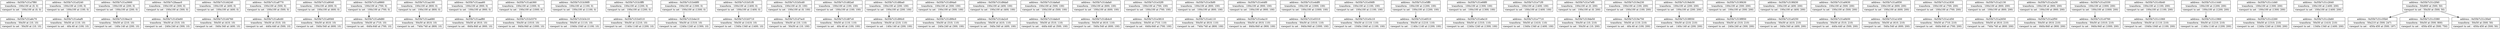 digraph {
	node [shape=record]
	node0x55b7c31a7f80 [label = "{address : 0x55b7c31a7f80 |transform : 100x100 at (0; 0) |viewport to set : 100x100 at (0; 0)}"];

	 node0x55b7c31a7f80 -> node0x55b7c31a6c70 [color=black];
	node0x55b7c31a6c70 [label = "{address : 0x55b7c31a6c70 |transform : 50x50 at (10; 10) |viewport to set : 50x50 at (10; 10)}"];

	node0x55b7c31a5240 [label = "{address : 0x55b7c31a5240 |transform : 100x100 at (100; 0) |viewport to set : 100x100 at (100; 0)}"];

	 node0x55b7c31a5240 -> node0x55b7c31a4af0 [color=black];
	node0x55b7c31a4af0 [label = "{address : 0x55b7c31a4af0 |transform : 50x50 at (110; 10) |viewport to set : -40x-40 at (100; 10)}"];

	node0x55b7c31a3660 [label = "{address : 0x55b7c31a3660 |transform : 100x100 at (200; 0) |viewport to set : 100x100 at (200; 0)}"];

	 node0x55b7c31a3660 -> node0x55b7c318ea10 [color=black];
	node0x55b7c318ea10 [label = "{address : 0x55b7c318ea10 |transform : 50x50 at (210; 10) |viewport to set : -140x-140 at (200; 10)}"];

	node0x55b7c2faaac0 [label = "{address : 0x55b7c2faaac0 |transform : 100x100 at (300; 0) |viewport to set : 100x100 at (300; 0)}"];

	 node0x55b7c2faaac0 -> node0x55b7c31d3e60 [color=black];
	node0x55b7c31d3e60 [label = "{address : 0x55b7c31d3e60 |transform : 50x50 at (310; 10) |viewport to set : -240x-240 at (300; 10)}"];

	node0x55b7c31d4240 [label = "{address : 0x55b7c31d4240 |transform : 100x100 at (400; 0) |viewport to set : 100x100 at (400; 0)}"];

	 node0x55b7c31d4240 -> node0x55b7c31d4760 [color=black];
	node0x55b7c31d4760 [label = "{address : 0x55b7c31d4760 |transform : 50x50 at (410; 10) |viewport to set : -340x-340 at (400; 10)}"];

	node0x55b7c31a8770 [label = "{address : 0x55b7c31a8770 |transform : 100x100 at (500; 0) |viewport to set : 100x100 at (500; 0)}"];

	 node0x55b7c31a8770 -> node0x55b7c31a8c60 [color=black];
	node0x55b7c31a8c60 [label = "{address : 0x55b7c31a8c60 |transform : 50x50 at (510; 10) |viewport to set : -440x-440 at (500; 10)}"];

	node0x55b7c31a9040 [label = "{address : 0x55b7c31a9040 |transform : 100x100 at (600; 0) |viewport to set : 100x100 at (600; 0)}"];

	 node0x55b7c31a9040 -> node0x55b7c31a9560 [color=black];
	node0x55b7c31a9560 [label = "{address : 0x55b7c31a9560 |transform : 50x50 at (610; 10) |viewport to set : -540x-540 at (600; 10)}"];

	node0x55b7c31a9860 [label = "{address : 0x55b7c31a9860 |transform : 100x100 at (700; 0) |viewport to set : 100x100 at (700; 0)}"];

	 node0x55b7c31a9860 -> node0x55b7c31a9d80 [color=black];
	node0x55b7c31a9d80 [label = "{address : 0x55b7c31a9d80 |transform : 50x50 at (710; 10) |viewport to set : -640x-640 at (700; 10)}"];

	node0x55b7c31aa160 [label = "{address : 0x55b7c31aa160 |transform : 100x100 at (800; 0) |viewport to set : 100x100 at (800; 0)}"];

	 node0x55b7c31aa160 -> node0x55b7c31aa680 [color=black];
	node0x55b7c31aa680 [label = "{address : 0x55b7c31aa680 |transform : 50x50 at (810; 10) |viewport to set : -740x-740 at (800; 10)}"];

	node0x55b7c31aaa60 [label = "{address : 0x55b7c31aaa60 |transform : 100x100 at (900; 0) |viewport to set : 100x100 at (900; 0)}"];

	 node0x55b7c31aaa60 -> node0x55b7c31aaf80 [color=black];
	node0x55b7c31aaf80 [label = "{address : 0x55b7c31aaf80 |transform : 50x50 at (910; 10) |viewport to set : -840x-840 at (900; 10)}"];

	node0x55b7c31ab360 [label = "{address : 0x55b7c31ab360 |transform : 100x100 at (1000; 0) |viewport to set : 100x100 at (1000; 0)}"];

	 node0x55b7c31ab360 -> node0x55b7c31b3370 [color=black];
	node0x55b7c31b3370 [label = "{address : 0x55b7c31b3370 |transform : 50x50 at (1010; 10) |viewport to set : -940x-940 at (1000; 10)}"];

	node0x55b7c31b36f0 [label = "{address : 0x55b7c31b36f0 |transform : 100x100 at (1100; 0) |viewport to set : 100x100 at (1100; 0)}"];

	 node0x55b7c31b36f0 -> node0x55b7c31b3c10 [color=black];
	node0x55b7c31b3c10 [label = "{address : 0x55b7c31b3c10 |transform : 50x50 at (1110; 10) |viewport to set : -1040x-1040 at (1100; 10)}"];

	node0x55b7c31b3ff0 [label = "{address : 0x55b7c31b3ff0 |transform : 100x100 at (1200; 0) |viewport to set : 100x100 at (1200; 0)}"];

	 node0x55b7c31b3ff0 -> node0x55b7c31b4510 [color=black];
	node0x55b7c31b4510 [label = "{address : 0x55b7c31b4510 |transform : 50x50 at (1210; 10) |viewport to set : -1140x-1140 at (1200; 10)}"];

	node0x55b7c31b48f0 [label = "{address : 0x55b7c31b48f0 |transform : 100x100 at (1300; 0) |viewport to set : 100x100 at (1300; 0)}"];

	 node0x55b7c31b48f0 -> node0x55b7c31b4e10 [color=black];
	node0x55b7c31b4e10 [label = "{address : 0x55b7c31b4e10 |transform : 50x50 at (1310; 10) |viewport to set : -1240x-1240 at (1300; 10)}"];

	node0x55b7c31b51f0 [label = "{address : 0x55b7c31b51f0 |transform : 100x100 at (1400; 0) |viewport to set : 100x100 at (1400; 0)}"];

	 node0x55b7c31b51f0 -> node0x55b7c31b5710 [color=black];
	node0x55b7c31b5710 [label = "{address : 0x55b7c31b5710 |transform : 50x50 at (1410; 10) |viewport to set : -1340x-1340 at (1400; 10)}"];

	node0x55b7c31b5cd0 [label = "{address : 0x55b7c31b5cd0 |transform : 100x100 at (0; 100) |viewport to set : 100x100 at (0; 100)}"];

	 node0x55b7c31b5cd0 -> node0x55b7c31d7ec0 [color=black];
	node0x55b7c31d7ec0 [label = "{address : 0x55b7c31d7ec0 |transform : 50x50 at (10; 110) |viewport to set : 50x50 at (10; 100)}"];

	node0x55b7c31d82a0 [label = "{address : 0x55b7c31d82a0 |transform : 100x100 at (100; 100) |viewport to set : 100x100 at (100; 100)}"];

	 node0x55b7c31d82a0 -> node0x55b7c31d87c0 [color=black];
	node0x55b7c31d87c0 [label = "{address : 0x55b7c31d87c0 |transform : 50x50 at (110; 110) |viewport to set : -40x-40 at (100; 100)}"];

	node0x55b7c31d8ba0 [label = "{address : 0x55b7c31d8ba0 |transform : 100x100 at (200; 100) |viewport to set : 100x100 at (200; 100)}"];

	 node0x55b7c31d8ba0 -> node0x55b7c31d90c0 [color=black];
	node0x55b7c31d90c0 [label = "{address : 0x55b7c31d90c0 |transform : 50x50 at (210; 110) |viewport to set : -140x-140 at (200; 100)}"];

	node0x55b7c31d94a0 [label = "{address : 0x55b7c31d94a0 |transform : 100x100 at (300; 100) |viewport to set : 100x100 at (300; 100)}"];

	 node0x55b7c31d94a0 -> node0x55b7c31d99c0 [color=black];
	node0x55b7c31d99c0 [label = "{address : 0x55b7c31d99c0 |transform : 50x50 at (310; 110) |viewport to set : -240x-240 at (300; 100)}"];

	node0x55b7c31d9da0 [label = "{address : 0x55b7c31d9da0 |transform : 100x100 at (400; 100) |viewport to set : 100x100 at (400; 100)}"];

	 node0x55b7c31d9da0 -> node0x55b7c31da2c0 [color=black];
	node0x55b7c31da2c0 [label = "{address : 0x55b7c31da2c0 |transform : 50x50 at (410; 110) |viewport to set : -340x-340 at (400; 100)}"];

	node0x55b7c31da6a0 [label = "{address : 0x55b7c31da6a0 |transform : 100x100 at (500; 100) |viewport to set : 100x100 at (500; 100)}"];

	 node0x55b7c31da6a0 -> node0x55b7c31dabc0 [color=black];
	node0x55b7c31dabc0 [label = "{address : 0x55b7c31dabc0 |transform : 50x50 at (510; 110) |viewport to set : -440x-440 at (500; 100)}"];

	node0x55b7c31dafa0 [label = "{address : 0x55b7c31dafa0 |transform : 100x100 at (600; 100) |viewport to set : 100x100 at (600; 100)}"];

	 node0x55b7c31dafa0 -> node0x55b7c31db4c0 [color=black];
	node0x55b7c31db4c0 [label = "{address : 0x55b7c31db4c0 |transform : 50x50 at (610; 110) |viewport to set : -540x-540 at (600; 100)}"];

	node0x55b7c31e32f0 [label = "{address : 0x55b7c31e32f0 |transform : 100x100 at (700; 100) |viewport to set : 100x100 at (700; 100)}"];

	 node0x55b7c31e32f0 -> node0x55b7c31e3810 [color=black];
	node0x55b7c31e3810 [label = "{address : 0x55b7c31e3810 |transform : 50x50 at (710; 110) |viewport to set : -640x-640 at (700; 100)}"];

	node0x55b7c31e3bf0 [label = "{address : 0x55b7c31e3bf0 |transform : 100x100 at (800; 100) |viewport to set : 100x100 at (800; 100)}"];

	 node0x55b7c31e3bf0 -> node0x55b7c31e4110 [color=black];
	node0x55b7c31e4110 [label = "{address : 0x55b7c31e4110 |transform : 50x50 at (810; 110) |viewport to set : -740x-740 at (800; 100)}"];

	node0x55b7c31e44f0 [label = "{address : 0x55b7c31e44f0 |transform : 100x100 at (900; 100) |viewport to set : 100x100 at (900; 100)}"];

	 node0x55b7c31e44f0 -> node0x55b7c31e4a10 [color=black];
	node0x55b7c31e4a10 [label = "{address : 0x55b7c31e4a10 |transform : 50x50 at (910; 110) |viewport to set : -840x-840 at (900; 100)}"];

	node0x55b7c31e4df0 [label = "{address : 0x55b7c31e4df0 |transform : 100x100 at (1000; 100) |viewport to set : 100x100 at (1000; 100)}"];

	 node0x55b7c31e4df0 -> node0x55b7c31e5310 [color=black];
	node0x55b7c31e5310 [label = "{address : 0x55b7c31e5310 |transform : 50x50 at (1010; 110) |viewport to set : -940x-940 at (1000; 100)}"];

	node0x55b7c31e56f0 [label = "{address : 0x55b7c31e56f0 |transform : 100x100 at (1100; 100) |viewport to set : 100x100 at (1100; 100)}"];

	 node0x55b7c31e56f0 -> node0x55b7c31e5c10 [color=black];
	node0x55b7c31e5c10 [label = "{address : 0x55b7c31e5c10 |transform : 50x50 at (1110; 110) |viewport to set : -1040x-1040 at (1100; 100)}"];

	node0x55b7c31e5ff0 [label = "{address : 0x55b7c31e5ff0 |transform : 100x100 at (1200; 100) |viewport to set : 100x100 at (1200; 100)}"];

	 node0x55b7c31e5ff0 -> node0x55b7c31e6510 [color=black];
	node0x55b7c31e6510 [label = "{address : 0x55b7c31e6510 |transform : 50x50 at (1210; 110) |viewport to set : -1140x-1140 at (1200; 100)}"];

	node0x55b7c31e68f0 [label = "{address : 0x55b7c31e68f0 |transform : 100x100 at (1300; 100) |viewport to set : 100x100 at (1300; 100)}"];

	 node0x55b7c31e68f0 -> node0x55b7c31e6e10 [color=black];
	node0x55b7c31e6e10 [label = "{address : 0x55b7c31e6e10 |transform : 50x50 at (1310; 110) |viewport to set : -1240x-1240 at (1300; 100)}"];

	node0x55b7c31e71f0 [label = "{address : 0x55b7c31e71f0 |transform : 100x100 at (1400; 100) |viewport to set : 100x100 at (1400; 100)}"];

	 node0x55b7c31e71f0 -> node0x55b7c31e7710 [color=black];
	node0x55b7c31e7710 [label = "{address : 0x55b7c31e7710 |transform : 50x50 at (1410; 110) |viewport to set : -1340x-1340 at (1400; 100)}"];

	node0x55b7c31e7ef0 [label = "{address : 0x55b7c31e7ef0 |transform : 100x100 at (0; 200) |viewport to set : 100x100 at (0; 200)}"];

	 node0x55b7c31e7ef0 -> node0x55b7c319de50 [color=black];
	node0x55b7c319de50 [label = "{address : 0x55b7c319de50 |transform : 50x50 at (10; 210) |viewport to set : 50x50 at (10; 200)}"];

	node0x55b7c319e230 [label = "{address : 0x55b7c319e230 |transform : 100x100 at (100; 200) |viewport to set : 100x100 at (100; 200)}"];

	 node0x55b7c319e230 -> node0x55b7c319e750 [color=black];
	node0x55b7c319e750 [label = "{address : 0x55b7c319e750 |transform : 50x50 at (110; 210) |viewport to set : -40x-40 at (100; 200)}"];

	node0x55b7c319eb30 [label = "{address : 0x55b7c319eb30 |transform : 100x100 at (200; 200) |viewport to set : 100x100 at (200; 200)}"];

	 node0x55b7c319eb30 -> node0x55b7c319f050 [color=black];
	node0x55b7c319f050 [label = "{address : 0x55b7c319f050 |transform : 50x50 at (210; 210) |viewport to set : -140x-140 at (200; 200)}"];

	node0x55b7c319f430 [label = "{address : 0x55b7c319f430 |transform : 100x100 at (300; 200) |viewport to set : 100x100 at (300; 200)}"];

	 node0x55b7c319f430 -> node0x55b7c319f950 [color=black];
	node0x55b7c319f950 [label = "{address : 0x55b7c319f950 |transform : 50x50 at (310; 210) |viewport to set : -240x-240 at (300; 200)}"];

	node0x55b7c319fd30 [label = "{address : 0x55b7c319fd30 |transform : 100x100 at (400; 200) |viewport to set : 100x100 at (400; 200)}"];

	 node0x55b7c319fd30 -> node0x55b7c31a0250 [color=black];
	node0x55b7c31a0250 [label = "{address : 0x55b7c31a0250 |transform : 50x50 at (410; 210) |viewport to set : -340x-340 at (400; 200)}"];

	node0x55b7c31a0630 [label = "{address : 0x55b7c31a0630 |transform : 100x100 at (500; 200) |viewport to set : 100x100 at (500; 200)}"];

	 node0x55b7c31a0630 -> node0x55b7c31a0b50 [color=black];
	node0x55b7c31a0b50 [label = "{address : 0x55b7c31a0b50 |transform : 50x50 at (510; 210) |viewport to set : -440x-440 at (500; 200)}"];

	node0x55b7c31a0f30 [label = "{address : 0x55b7c31a0f30 |transform : 100x100 at (600; 200) |viewport to set : 100x100 at (600; 200)}"];

	 node0x55b7c31a0f30 -> node0x55b7c31a1450 [color=black];
	node0x55b7c31a1450 [label = "{address : 0x55b7c31a1450 |transform : 50x50 at (610; 210) |viewport to set : -540x-540 at (600; 200)}"];

	node0x55b7c31a1830 [label = "{address : 0x55b7c31a1830 |transform : 100x100 at (700; 200) |viewport to set : 100x100 at (700; 200)}"];

	 node0x55b7c31a1830 -> node0x55b7c31a1d50 [color=black];
	node0x55b7c31a1d50 [label = "{address : 0x55b7c31a1d50 |transform : 50x50 at (710; 210) |viewport to set : -640x-640 at (700; 200)}"];

	node0x55b7c31a2130 [label = "{address : 0x55b7c31a2130 |transform : 100x100 at (800; 200) |viewport to set : 100x100 at (800; 200)}"];

	 node0x55b7c31a2130 -> node0x55b7c31a2650 [color=black];
	node0x55b7c31a2650 [label = "{address : 0x55b7c31a2650 |transform : 50x50 at (810; 210) |viewport to set : -740x-740 at (800; 200)}"];

	node0x55b7c31a2a30 [label = "{address : 0x55b7c31a2a30 |transform : 100x100 at (900; 200) |viewport to set : 100x100 at (900; 200)}"];

	 node0x55b7c31a2a30 -> node0x55b7c31a2f50 [color=black];
	node0x55b7c31a2f50 [label = "{address : 0x55b7c31a2f50 |transform : 50x50 at (910; 210) |viewport to set : -840x-840 at (900; 200)}"];

	node0x55b7c31a3330 [label = "{address : 0x55b7c31a3330 |transform : 100x100 at (1000; 200) |viewport to set : 100x100 at (1000; 200)}"];

	 node0x55b7c31a3330 -> node0x55b7c31c0760 [color=black];
	node0x55b7c31c0760 [label = "{address : 0x55b7c31c0760 |transform : 50x50 at (1010; 210) |viewport to set : -940x-940 at (1000; 200)}"];

	node0x55b7c31c0b40 [label = "{address : 0x55b7c31c0b40 |transform : 100x100 at (1100; 200) |viewport to set : 100x100 at (1100; 200)}"];

	 node0x55b7c31c0b40 -> node0x55b7c31c1060 [color=black];
	node0x55b7c31c1060 [label = "{address : 0x55b7c31c1060 |transform : 50x50 at (1110; 210) |viewport to set : -1040x-1040 at (1100; 200)}"];

	node0x55b7c31c1440 [label = "{address : 0x55b7c31c1440 |transform : 100x100 at (1200; 200) |viewport to set : 100x100 at (1200; 200)}"];

	 node0x55b7c31c1440 -> node0x55b7c31c1960 [color=black];
	node0x55b7c31c1960 [label = "{address : 0x55b7c31c1960 |transform : 50x50 at (1210; 210) |viewport to set : -1140x-1140 at (1200; 200)}"];

	node0x55b7c31c1d40 [label = "{address : 0x55b7c31c1d40 |transform : 100x100 at (1300; 200) |viewport to set : 100x100 at (1300; 200)}"];

	 node0x55b7c31c1d40 -> node0x55b7c31c2260 [color=black];
	node0x55b7c31c2260 [label = "{address : 0x55b7c31c2260 |transform : 50x50 at (1310; 210) |viewport to set : -1240x-1240 at (1300; 200)}"];

	node0x55b7c31c2640 [label = "{address : 0x55b7c31c2640 |transform : 100x100 at (1400; 200) |viewport to set : 100x100 at (1400; 200)}"];

	 node0x55b7c31c2640 -> node0x55b7c31c2b60 [color=black];
	node0x55b7c31c2b60 [label = "{address : 0x55b7c31c2b60 |transform : 50x50 at (1410; 210) |viewport to set : -1340x-1340 at (1400; 200)}"];

	node0x55b7c31c2f40 [label = "{address : 0x55b7c31c2f40 |transform : 50x800 at (500; 50) |viewport to set : 50x50 at (500; 50)}"];

	 node0x55b7c31c2f40 -> node0x55b7c31c35b0 [color=black];
	node0x55b7c31c35b0 [label = "{address : 0x55b7c31c35b0 |transform : 50x210 at (500; 247) |viewport to set : -450x-450 at (500; 197)}"];

	 node0x55b7c31c2f40 -> node0x55b7c31c3380 [color=black];
	node0x55b7c31c3380 [label = "{address : 0x55b7c31c3380 |transform : 50x50 at (500; 800) |viewport to set : -450x-450 at (500; 750)}"];

	 node0x55b7c31c2f40 -> node0x55b7c31c30e0 [color=black];
	node0x55b7c31c30e0 [label = "{address : 0x55b7c31c30e0 |transform : 50x50 at (500; 50) |viewport to set : -450x-450 at (500; 50)}"];

}
